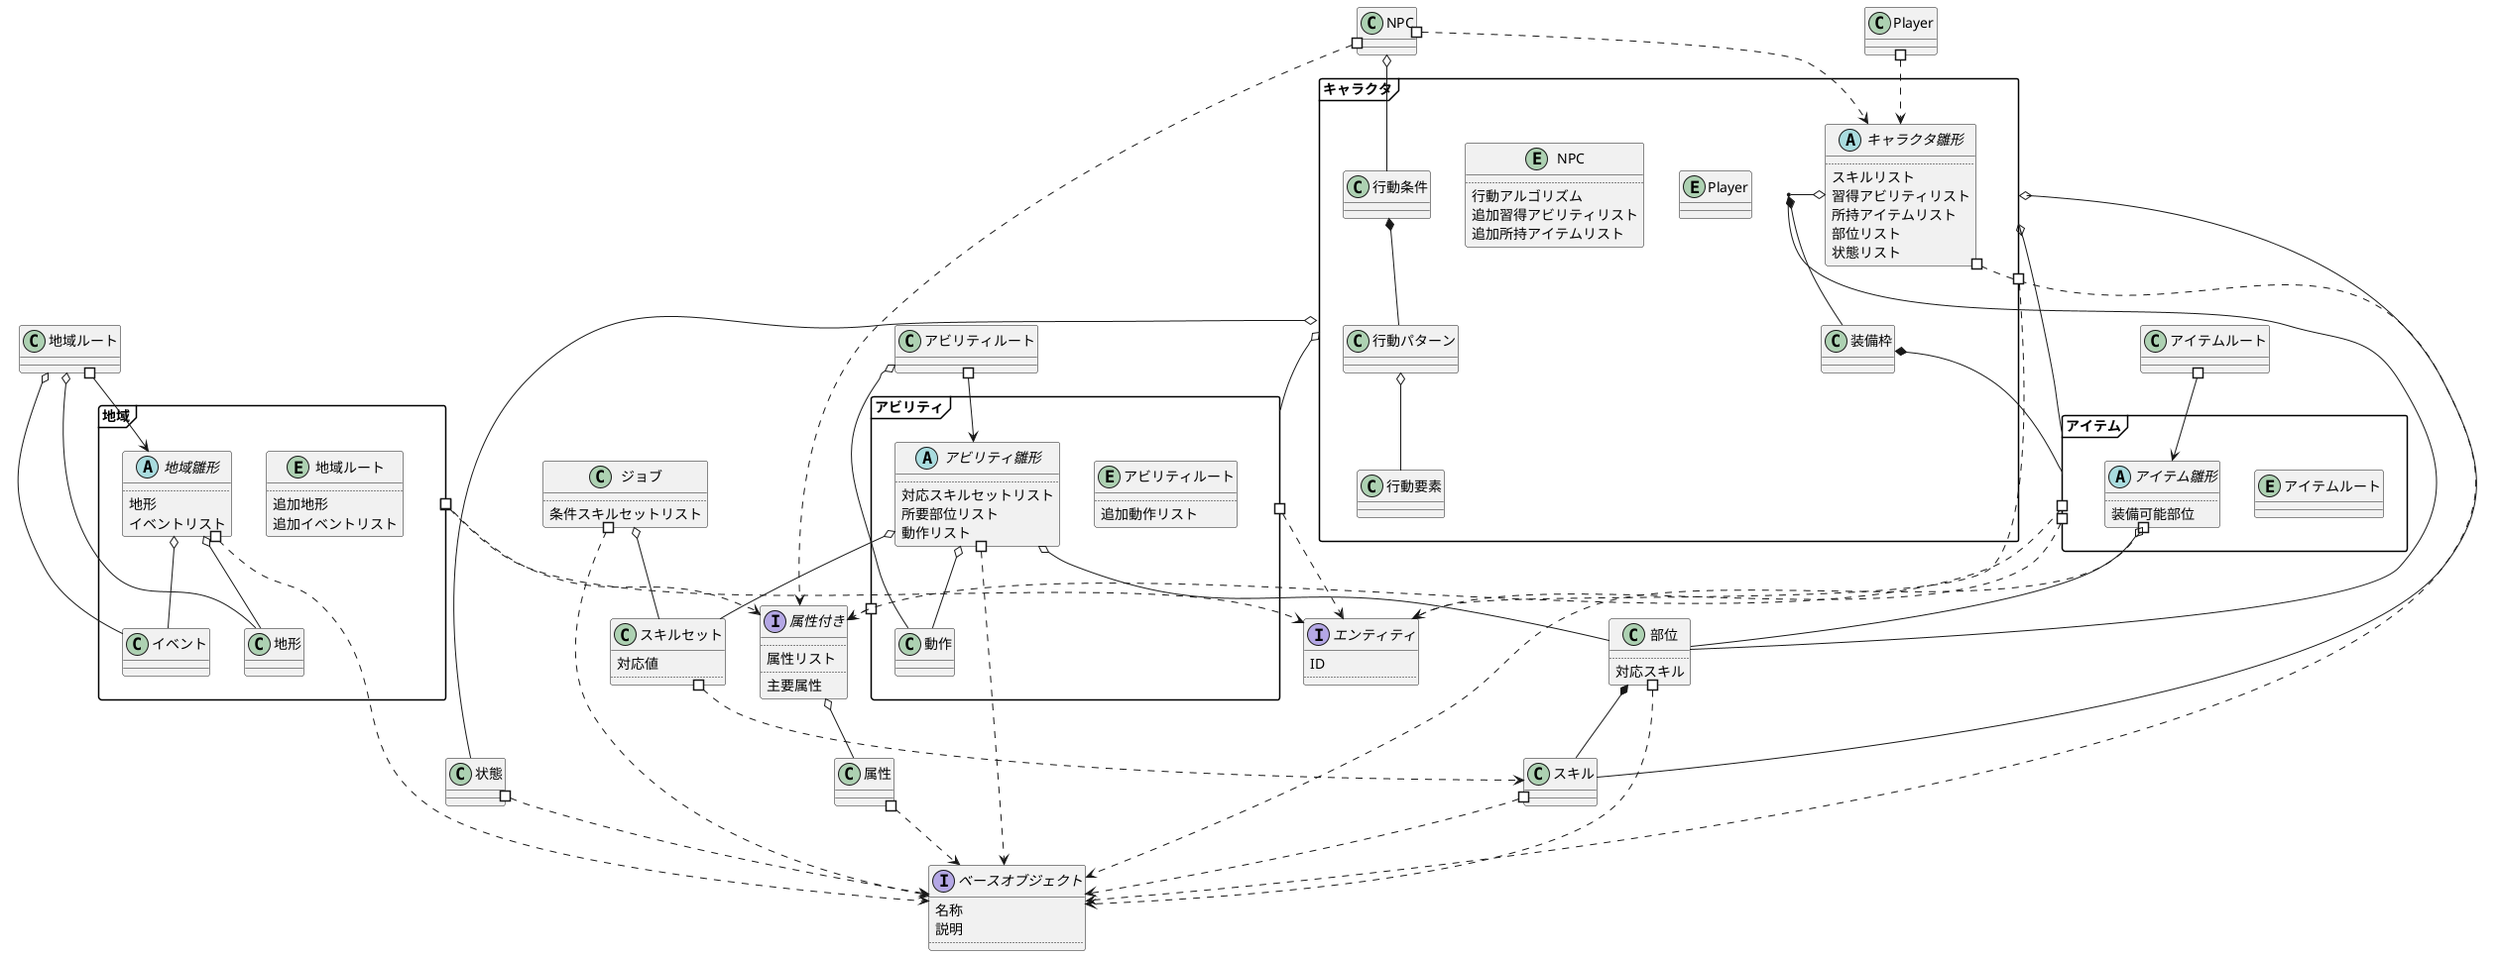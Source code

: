 @startuml 全体概要図

skinparam packageStyle Frame

interface ベースオブジェクト{
	名称
	説明
	..
}

class スキル
スキル #..> ベースオブジェクト
class 状態
状態 #..> ベースオブジェクト
class 部位{
	..
	対応スキル
}
部位 #..> ベースオブジェクト
部位 *-- スキル
class スキルセット{
	対応値
	..
}
スキルセット #..> スキル
class ジョブ{
	..
	条件スキルセットリスト
}
ジョブ #..> ベースオブジェクト
ジョブ o-- スキルセット

interface エンティティ{
	ID
	..
}

class 属性
属性 #..> ベースオブジェクト
interface 属性付き{
	..
	属性リスト
	..
	主要属性
}
属性付き o-- 属性

namespace アビリティ{
	entity アビリティルート{
		..
		追加動作リスト
	}
	abstract アビリティ雛形{
		..
		対応スキルセットリスト
		所要部位リスト
		動作リスト
	}

	.アビリティルート #--> アビリティ雛形
	アビリティ雛形 #..> .ベースオブジェクト
	アビリティ雛形 o-- .部位
	アビリティ雛形 o-- .スキルセット

	class 動作
	.アビリティルート o-- 動作
	アビリティ雛形 o-- 動作
}
アビリティ #..> エンティティ
アビリティ #..> 属性付き

namespace アイテム{
	entity アイテムルート
	abstract アイテム雛形{
		..
		装備可能部位
	}

	.アイテムルート #--> アイテム雛形
	アイテム雛形 #..> .ベースオブジェクト
	アイテム雛形 o-- .部位
}
アイテム #..> エンティティ
アイテム #..> 属性付き

namespace 地域{
	entity 地域ルート{
		..
		追加地形
		追加イベントリスト
	}
	abstract 地域雛形{
		..
		地形
		イベントリスト
	}
	class 地形
	class イベント

	.地域ルート #--> 地域雛形
	地域雛形 #..> .ベースオブジェクト
	地域雛形 o-- 地形
	地域雛形 o-- イベント
	.地域ルート o-- 地形
	.地域ルート o-- イベント
}
地域 #..> エンティティ
地域 #..> 属性付き

namespace キャラクタ{
	abstract キャラクタ雛形{
		..
		スキルリスト
		習得アビリティリスト
		所持アイテムリスト
		部位リスト
		状態リスト
	}

	キャラクタ雛形 #..> .ベースオブジェクト
	キャラクタ雛形 o- .部位
	class 装備枠
	(キャラクタ雛形,.部位) *- 装備枠
	装備枠 *-- アイテム

	entity Player
	.Player #..> キャラクタ雛形

	entity NPC{
		..
		行動アルゴリズム
		追加習得アビリティリスト
		追加所持アイテムリスト
	}
	.NPC #..> .属性付き
	.NPC #..> キャラクタ雛形

	class 行動条件
	class 行動パターン
	class 行動要素
	.NPC o-- 行動条件
	行動条件 *-- 行動パターン
	行動パターン o-- 行動要素
}
キャラクタ #..> エンティティ
キャラクタ o-- スキル
キャラクタ o-- アビリティ
キャラクタ o-- 状態
キャラクタ o-- アイテム

@enduml

